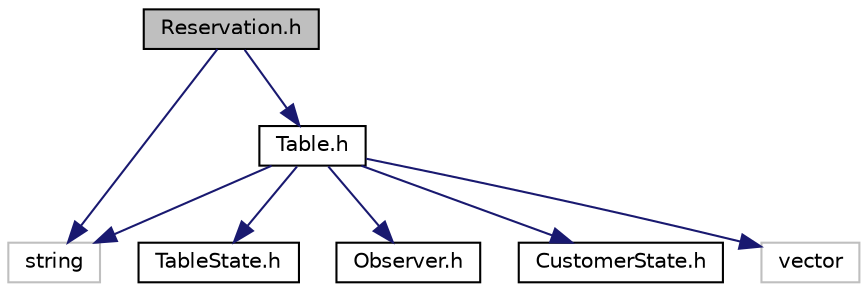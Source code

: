digraph "Reservation.h"
{
 // LATEX_PDF_SIZE
  edge [fontname="Helvetica",fontsize="10",labelfontname="Helvetica",labelfontsize="10"];
  node [fontname="Helvetica",fontsize="10",shape=record];
  Node1 [label="Reservation.h",height=0.2,width=0.4,color="black", fillcolor="grey75", style="filled", fontcolor="black",tooltip="This file contains the declaration of the Reservation class, which represents a reservation made by a..."];
  Node1 -> Node2 [color="midnightblue",fontsize="10",style="solid",fontname="Helvetica"];
  Node2 [label="string",height=0.2,width=0.4,color="grey75", fillcolor="white", style="filled",tooltip=" "];
  Node1 -> Node3 [color="midnightblue",fontsize="10",style="solid",fontname="Helvetica"];
  Node3 [label="Table.h",height=0.2,width=0.4,color="black", fillcolor="white", style="filled",URL="$Table_8h_source.html",tooltip=" "];
  Node3 -> Node2 [color="midnightblue",fontsize="10",style="solid",fontname="Helvetica"];
  Node3 -> Node4 [color="midnightblue",fontsize="10",style="solid",fontname="Helvetica"];
  Node4 [label="TableState.h",height=0.2,width=0.4,color="black", fillcolor="white", style="filled",URL="$TableState_8h_source.html",tooltip=" "];
  Node3 -> Node5 [color="midnightblue",fontsize="10",style="solid",fontname="Helvetica"];
  Node5 [label="Observer.h",height=0.2,width=0.4,color="black", fillcolor="white", style="filled",URL="$Observer_8h_source.html",tooltip=" "];
  Node3 -> Node6 [color="midnightblue",fontsize="10",style="solid",fontname="Helvetica"];
  Node6 [label="CustomerState.h",height=0.2,width=0.4,color="black", fillcolor="white", style="filled",URL="$CustomerState_8h_source.html",tooltip=" "];
  Node3 -> Node7 [color="midnightblue",fontsize="10",style="solid",fontname="Helvetica"];
  Node7 [label="vector",height=0.2,width=0.4,color="grey75", fillcolor="white", style="filled",tooltip=" "];
}
